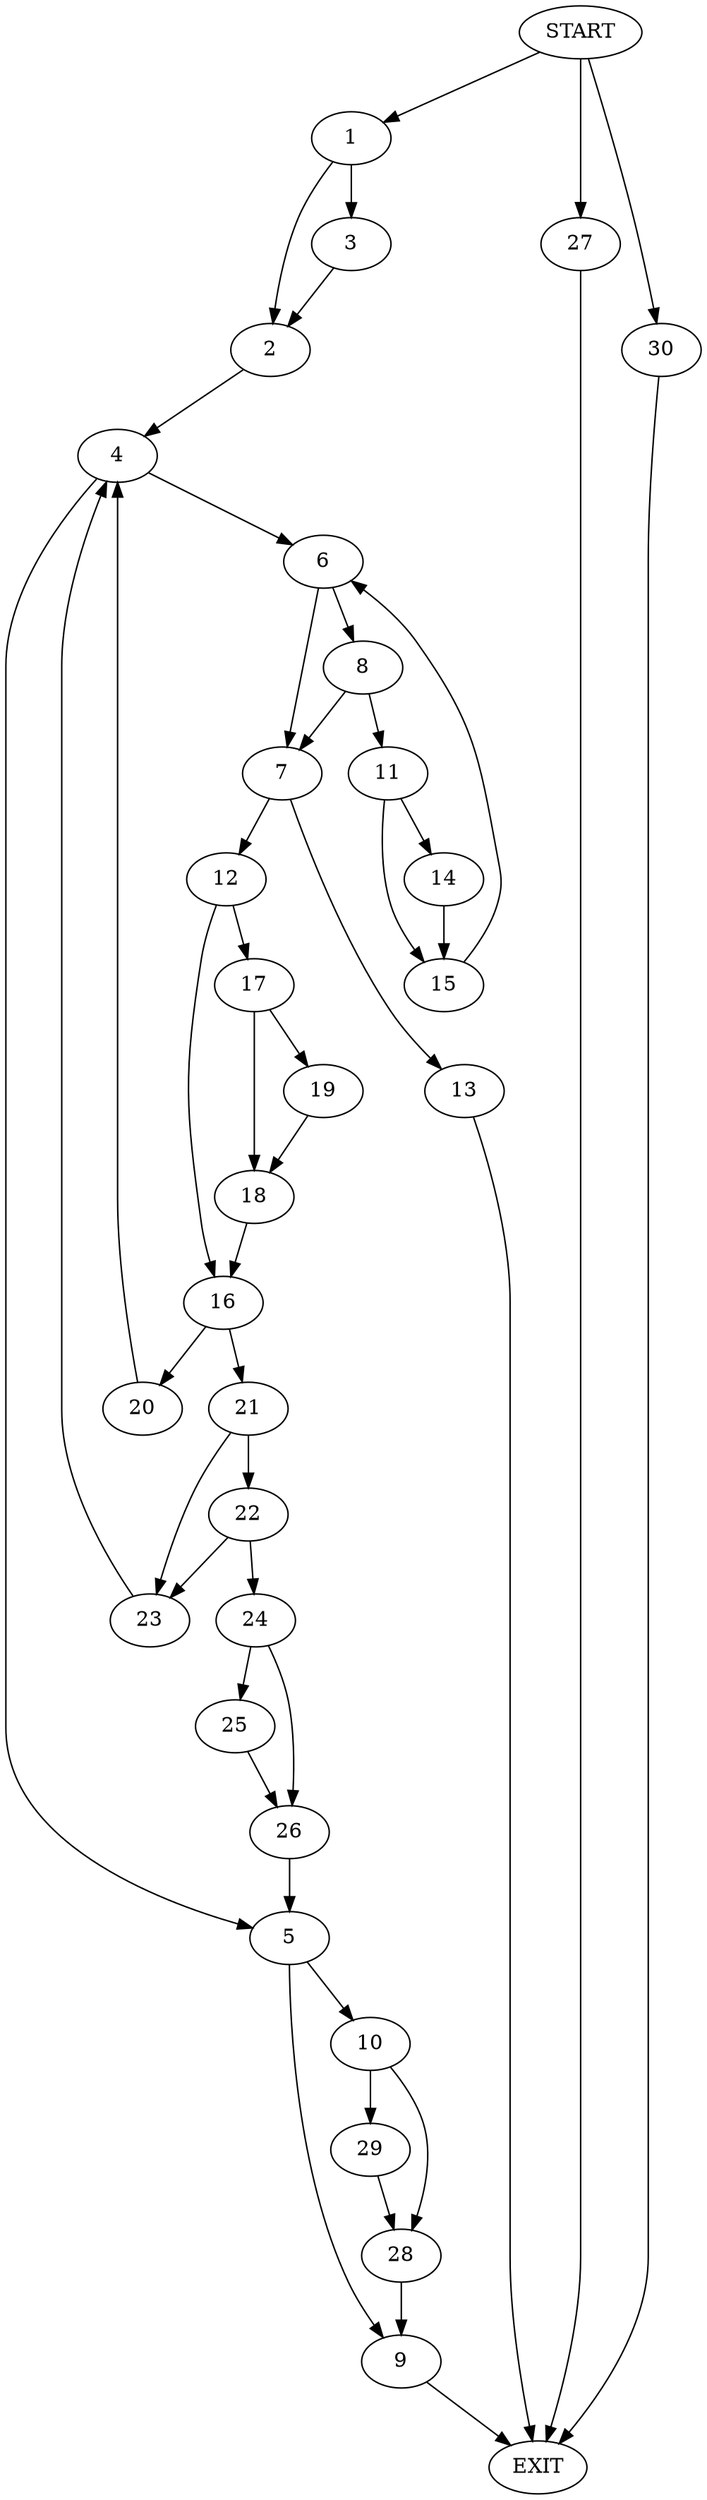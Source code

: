 digraph {
0 [label="START"]
31 [label="EXIT"]
0 -> 1
1 -> 2
1 -> 3
3 -> 2
2 -> 4
4 -> 5
4 -> 6
6 -> 7
6 -> 8
5 -> 9
5 -> 10
8 -> 7
8 -> 11
7 -> 12
7 -> 13
11 -> 14
11 -> 15
15 -> 6
14 -> 15
12 -> 16
12 -> 17
13 -> 31
17 -> 18
17 -> 19
16 -> 20
16 -> 21
19 -> 18
18 -> 16
21 -> 22
21 -> 23
20 -> 4
22 -> 23
22 -> 24
23 -> 4
24 -> 25
24 -> 26
26 -> 5
25 -> 26
0 -> 27
27 -> 31
9 -> 31
10 -> 28
10 -> 29
0 -> 30
30 -> 31
28 -> 9
29 -> 28
}
